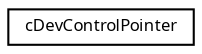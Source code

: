 digraph "Graphical Class Hierarchy"
{
  edge [fontname="Sans",fontsize="8",labelfontname="Sans",labelfontsize="8"];
  node [fontname="Sans",fontsize="8",shape=record];
  rankdir="LR";
  Node1 [label="cDevControlPointer",height=0.2,width=0.4,color="black", fillcolor="white", style="filled",URL="$classc_dev_control_pointer.html"];
}
